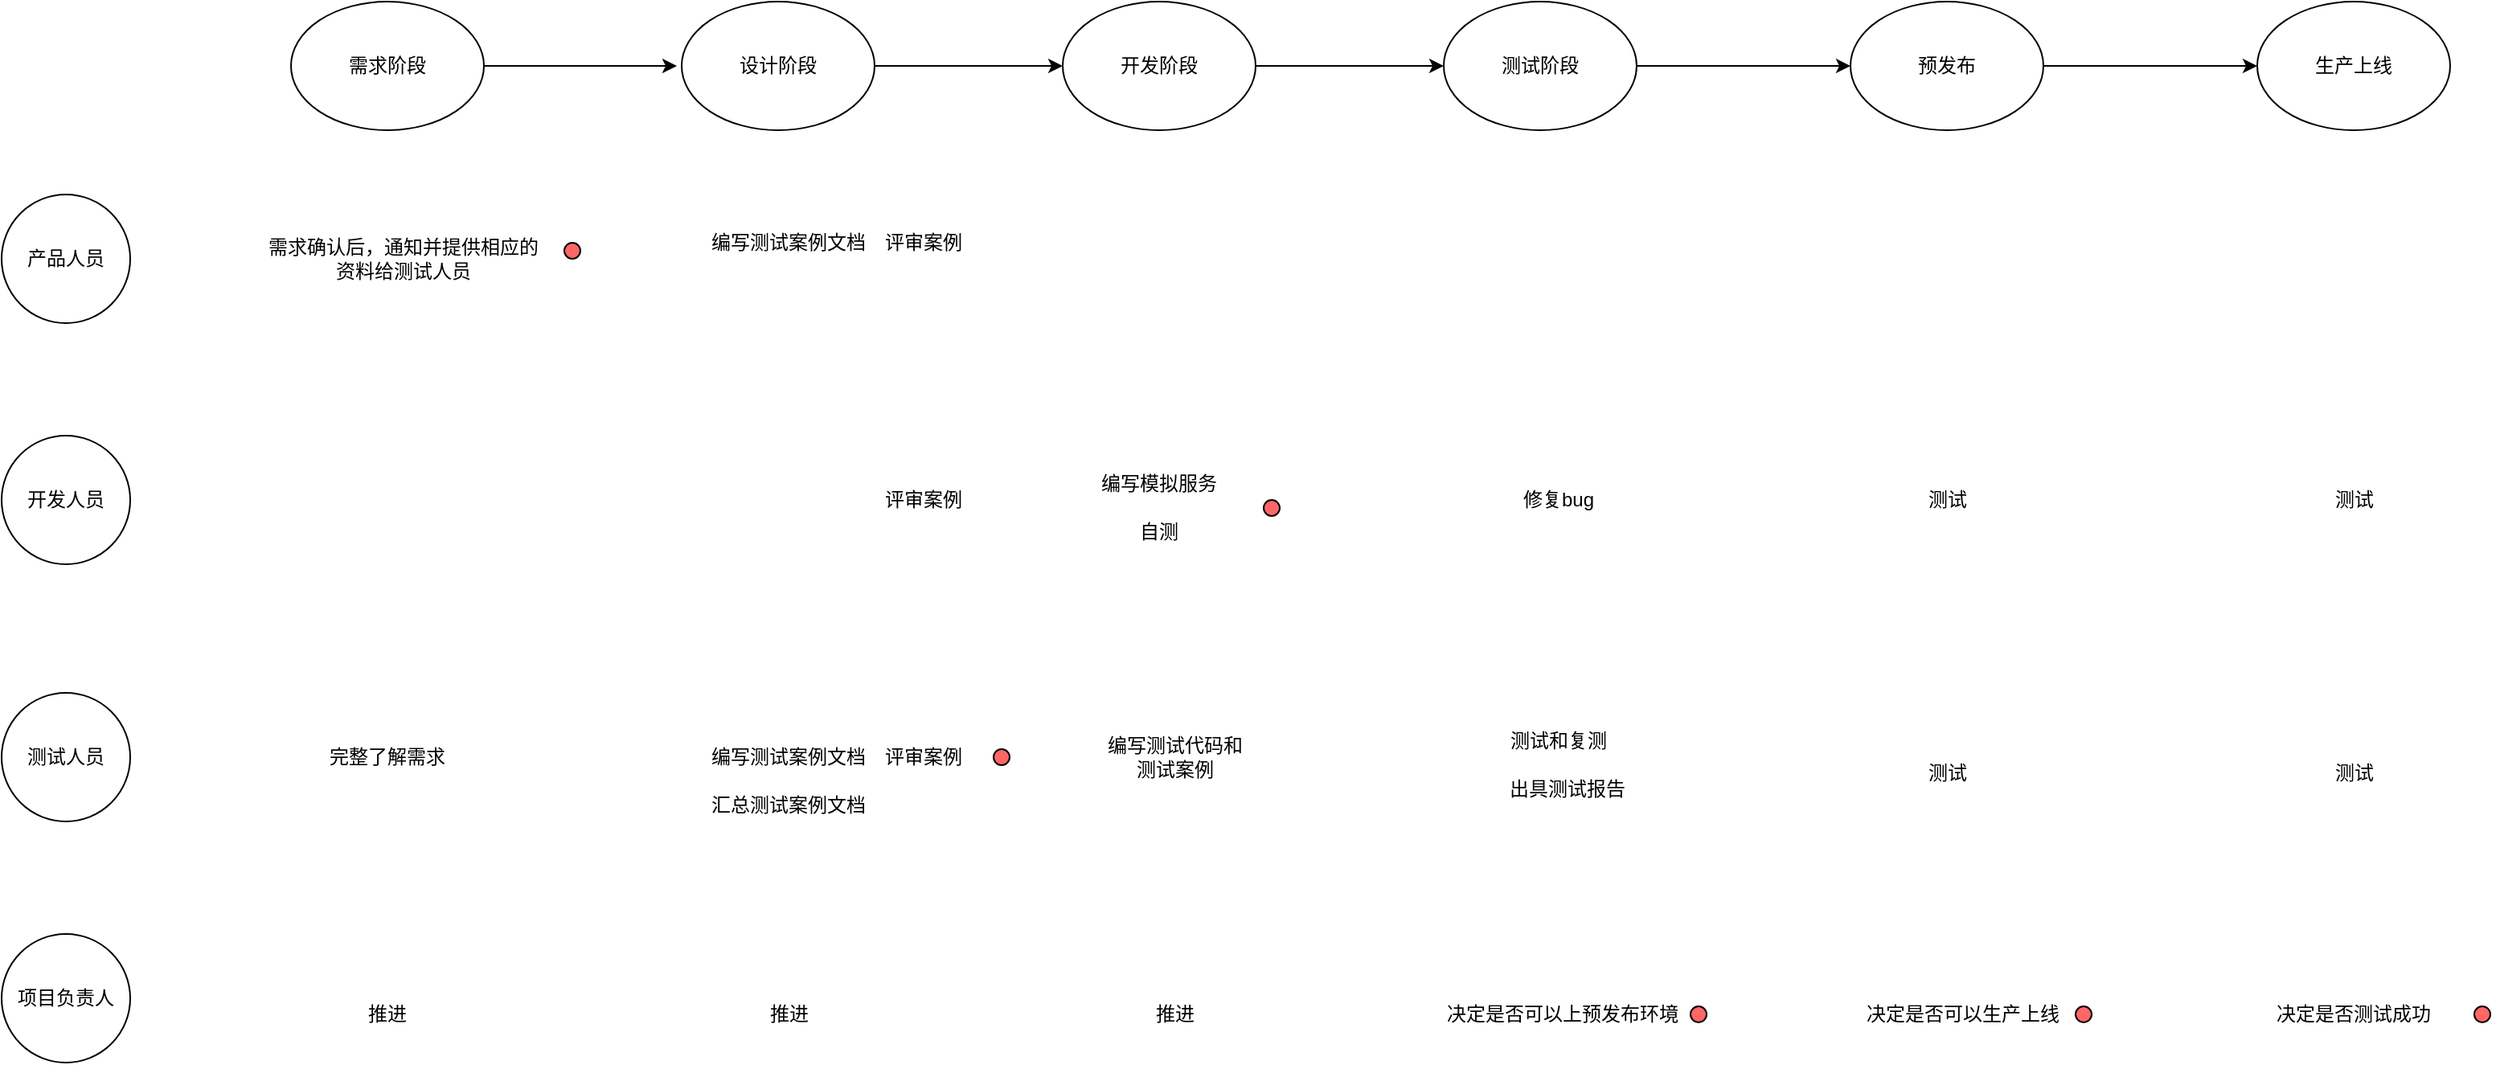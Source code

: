 <mxfile pages="1" version="11.2.4" type="github"><diagram id="RZGHisPl-Ho_cwkZXZtR" name="Page-1"><mxGraphModel dx="1773" dy="567" grid="1" gridSize="10" guides="1" tooltips="1" connect="1" arrows="1" fold="1" page="1" pageScale="1" pageWidth="827" pageHeight="1169" math="0" shadow="0"><root><mxCell id="0"/><mxCell id="1" parent="0"/><mxCell id="1zCBoOZ4B8CErRzClo7j-40" style="edgeStyle=orthogonalEdgeStyle;rounded=0;orthogonalLoop=1;jettySize=auto;html=1;" edge="1" parent="1" source="1zCBoOZ4B8CErRzClo7j-1"><mxGeometry relative="1" as="geometry"><mxPoint x="350" y="90" as="targetPoint"/></mxGeometry></mxCell><mxCell id="1zCBoOZ4B8CErRzClo7j-1" value="需求阶段" style="ellipse;whiteSpace=wrap;html=1;" vertex="1" parent="1"><mxGeometry x="110" y="50" width="120" height="80" as="geometry"/></mxCell><mxCell id="1zCBoOZ4B8CErRzClo7j-41" style="edgeStyle=orthogonalEdgeStyle;rounded=0;orthogonalLoop=1;jettySize=auto;html=1;entryX=0;entryY=0.5;entryDx=0;entryDy=0;" edge="1" parent="1" source="1zCBoOZ4B8CErRzClo7j-2" target="1zCBoOZ4B8CErRzClo7j-3"><mxGeometry relative="1" as="geometry"/></mxCell><mxCell id="1zCBoOZ4B8CErRzClo7j-2" value="设计阶段" style="ellipse;whiteSpace=wrap;html=1;" vertex="1" parent="1"><mxGeometry x="353" y="50" width="120" height="80" as="geometry"/></mxCell><mxCell id="1zCBoOZ4B8CErRzClo7j-42" style="edgeStyle=orthogonalEdgeStyle;rounded=0;orthogonalLoop=1;jettySize=auto;html=1;entryX=0;entryY=0.5;entryDx=0;entryDy=0;" edge="1" parent="1" source="1zCBoOZ4B8CErRzClo7j-3" target="1zCBoOZ4B8CErRzClo7j-4"><mxGeometry relative="1" as="geometry"/></mxCell><mxCell id="1zCBoOZ4B8CErRzClo7j-3" value="开发阶段" style="ellipse;whiteSpace=wrap;html=1;" vertex="1" parent="1"><mxGeometry x="590" y="50" width="120" height="80" as="geometry"/></mxCell><mxCell id="1zCBoOZ4B8CErRzClo7j-43" style="edgeStyle=orthogonalEdgeStyle;rounded=0;orthogonalLoop=1;jettySize=auto;html=1;entryX=0;entryY=0.5;entryDx=0;entryDy=0;" edge="1" parent="1" source="1zCBoOZ4B8CErRzClo7j-4" target="1zCBoOZ4B8CErRzClo7j-5"><mxGeometry relative="1" as="geometry"/></mxCell><mxCell id="1zCBoOZ4B8CErRzClo7j-4" value="测试阶段" style="ellipse;whiteSpace=wrap;html=1;" vertex="1" parent="1"><mxGeometry x="827" y="50" width="120" height="80" as="geometry"/></mxCell><mxCell id="1zCBoOZ4B8CErRzClo7j-44" style="edgeStyle=orthogonalEdgeStyle;rounded=0;orthogonalLoop=1;jettySize=auto;html=1;" edge="1" parent="1" source="1zCBoOZ4B8CErRzClo7j-5" target="1zCBoOZ4B8CErRzClo7j-6"><mxGeometry relative="1" as="geometry"/></mxCell><mxCell id="1zCBoOZ4B8CErRzClo7j-5" value="预发布" style="ellipse;whiteSpace=wrap;html=1;" vertex="1" parent="1"><mxGeometry x="1080" y="50" width="120" height="80" as="geometry"/></mxCell><mxCell id="1zCBoOZ4B8CErRzClo7j-6" value="生产上线" style="ellipse;whiteSpace=wrap;html=1;" vertex="1" parent="1"><mxGeometry x="1333" y="50" width="120" height="80" as="geometry"/></mxCell><mxCell id="1zCBoOZ4B8CErRzClo7j-7" value="产品人员" style="ellipse;whiteSpace=wrap;html=1;aspect=fixed;" vertex="1" parent="1"><mxGeometry x="-70" y="170" width="80" height="80" as="geometry"/></mxCell><mxCell id="1zCBoOZ4B8CErRzClo7j-8" value="开发人员" style="ellipse;whiteSpace=wrap;html=1;aspect=fixed;" vertex="1" parent="1"><mxGeometry x="-70" y="320" width="80" height="80" as="geometry"/></mxCell><mxCell id="1zCBoOZ4B8CErRzClo7j-9" value="测试人员" style="ellipse;whiteSpace=wrap;html=1;aspect=fixed;" vertex="1" parent="1"><mxGeometry x="-70" y="480" width="80" height="80" as="geometry"/></mxCell><mxCell id="1zCBoOZ4B8CErRzClo7j-11" value="需求确认后，通知并提供相应的资料给测试人员" style="text;html=1;strokeColor=none;fillColor=none;align=center;verticalAlign=middle;whiteSpace=wrap;rounded=0;" vertex="1" parent="1"><mxGeometry x="90" y="200" width="180" height="20" as="geometry"/></mxCell><mxCell id="1zCBoOZ4B8CErRzClo7j-14" value="完整了解需求" style="text;html=1;strokeColor=none;fillColor=none;align=center;verticalAlign=middle;whiteSpace=wrap;rounded=0;" vertex="1" parent="1"><mxGeometry x="80" y="510" width="180" height="20" as="geometry"/></mxCell><mxCell id="1zCBoOZ4B8CErRzClo7j-15" value="编写测试案例文档" style="text;html=1;strokeColor=none;fillColor=none;align=center;verticalAlign=middle;whiteSpace=wrap;rounded=0;" vertex="1" parent="1"><mxGeometry x="366" y="190" width="107" height="20" as="geometry"/></mxCell><mxCell id="1zCBoOZ4B8CErRzClo7j-16" value="编写测试案例文档" style="text;html=1;strokeColor=none;fillColor=none;align=center;verticalAlign=middle;whiteSpace=wrap;rounded=0;" vertex="1" parent="1"><mxGeometry x="366" y="510" width="107" height="20" as="geometry"/></mxCell><mxCell id="1zCBoOZ4B8CErRzClo7j-18" value="评审案例" style="text;html=1;strokeColor=none;fillColor=none;align=center;verticalAlign=middle;whiteSpace=wrap;rounded=0;" vertex="1" parent="1"><mxGeometry x="450" y="350" width="107" height="20" as="geometry"/></mxCell><mxCell id="1zCBoOZ4B8CErRzClo7j-19" value="评审案例" style="text;html=1;strokeColor=none;fillColor=none;align=center;verticalAlign=middle;whiteSpace=wrap;rounded=0;" vertex="1" parent="1"><mxGeometry x="450" y="190" width="107" height="20" as="geometry"/></mxCell><mxCell id="1zCBoOZ4B8CErRzClo7j-20" value="评审案例" style="text;html=1;strokeColor=none;fillColor=none;align=center;verticalAlign=middle;whiteSpace=wrap;rounded=0;" vertex="1" parent="1"><mxGeometry x="450" y="510" width="107" height="20" as="geometry"/></mxCell><mxCell id="1zCBoOZ4B8CErRzClo7j-23" value="编写模拟服务&lt;br&gt;" style="text;html=1;strokeColor=none;fillColor=none;align=center;verticalAlign=middle;whiteSpace=wrap;rounded=0;" vertex="1" parent="1"><mxGeometry x="605" y="340" width="90" height="20" as="geometry"/></mxCell><mxCell id="1zCBoOZ4B8CErRzClo7j-24" value="自测" style="text;html=1;strokeColor=none;fillColor=none;align=center;verticalAlign=middle;whiteSpace=wrap;rounded=0;" vertex="1" parent="1"><mxGeometry x="605" y="370" width="90" height="20" as="geometry"/></mxCell><mxCell id="1zCBoOZ4B8CErRzClo7j-25" value="编写测试代码和测试案例" style="text;html=1;strokeColor=none;fillColor=none;align=center;verticalAlign=middle;whiteSpace=wrap;rounded=0;" vertex="1" parent="1"><mxGeometry x="615" y="510" width="90" height="20" as="geometry"/></mxCell><mxCell id="1zCBoOZ4B8CErRzClo7j-26" value="修复bug" style="text;html=1;strokeColor=none;fillColor=none;align=center;verticalAlign=middle;whiteSpace=wrap;rounded=0;" vertex="1" parent="1"><mxGeometry x="867" y="350" width="63" height="20" as="geometry"/></mxCell><mxCell id="1zCBoOZ4B8CErRzClo7j-27" value="测试和复测" style="text;html=1;strokeColor=none;fillColor=none;align=center;verticalAlign=middle;whiteSpace=wrap;rounded=0;" vertex="1" parent="1"><mxGeometry x="863" y="500" width="71" height="20" as="geometry"/></mxCell><mxCell id="1zCBoOZ4B8CErRzClo7j-38" value="出具测试报告" style="text;html=1;strokeColor=none;fillColor=none;align=center;verticalAlign=middle;whiteSpace=wrap;rounded=0;" vertex="1" parent="1"><mxGeometry x="862.5" y="530" width="82" height="20" as="geometry"/></mxCell><mxCell id="1zCBoOZ4B8CErRzClo7j-39" value="汇总测试案例文档" style="text;html=1;strokeColor=none;fillColor=none;align=center;verticalAlign=middle;whiteSpace=wrap;rounded=0;" vertex="1" parent="1"><mxGeometry x="366" y="540" width="107" height="20" as="geometry"/></mxCell><mxCell id="1zCBoOZ4B8CErRzClo7j-46" value="" style="ellipse;whiteSpace=wrap;html=1;aspect=fixed;fillColor=#FF6666;" vertex="1" parent="1"><mxGeometry x="280" y="200" width="10" height="10" as="geometry"/></mxCell><mxCell id="1zCBoOZ4B8CErRzClo7j-48" value="" style="ellipse;whiteSpace=wrap;html=1;aspect=fixed;fillColor=#FF6666;" vertex="1" parent="1"><mxGeometry x="547" y="515" width="10" height="10" as="geometry"/></mxCell><mxCell id="1zCBoOZ4B8CErRzClo7j-49" value="" style="ellipse;whiteSpace=wrap;html=1;aspect=fixed;fillColor=#FF6666;" vertex="1" parent="1"><mxGeometry x="715" y="360" width="10" height="10" as="geometry"/></mxCell><mxCell id="1zCBoOZ4B8CErRzClo7j-51" value="" style="ellipse;whiteSpace=wrap;html=1;aspect=fixed;fillColor=#FF6666;" vertex="1" parent="1"><mxGeometry x="980.5" y="675" width="10" height="10" as="geometry"/></mxCell><mxCell id="1zCBoOZ4B8CErRzClo7j-52" value="" style="ellipse;whiteSpace=wrap;html=1;aspect=fixed;fillColor=#FF6666;" vertex="1" parent="1"><mxGeometry x="1220" y="675" width="10" height="10" as="geometry"/></mxCell><mxCell id="1zCBoOZ4B8CErRzClo7j-55" value="项目负责人" style="ellipse;whiteSpace=wrap;html=1;aspect=fixed;" vertex="1" parent="1"><mxGeometry x="-70" y="630" width="80" height="80" as="geometry"/></mxCell><mxCell id="1zCBoOZ4B8CErRzClo7j-56" value="推进" style="text;html=1;strokeColor=none;fillColor=none;align=center;verticalAlign=middle;whiteSpace=wrap;rounded=0;" vertex="1" parent="1"><mxGeometry x="80" y="670" width="180" height="20" as="geometry"/></mxCell><mxCell id="1zCBoOZ4B8CErRzClo7j-57" value="推进" style="text;html=1;strokeColor=none;fillColor=none;align=center;verticalAlign=middle;whiteSpace=wrap;rounded=0;" vertex="1" parent="1"><mxGeometry x="329.5" y="670" width="180" height="20" as="geometry"/></mxCell><mxCell id="1zCBoOZ4B8CErRzClo7j-58" value="推进" style="text;html=1;strokeColor=none;fillColor=none;align=center;verticalAlign=middle;whiteSpace=wrap;rounded=0;" vertex="1" parent="1"><mxGeometry x="570" y="670" width="180" height="20" as="geometry"/></mxCell><mxCell id="1zCBoOZ4B8CErRzClo7j-59" value="决定是否可以上预发布环境" style="text;html=1;strokeColor=none;fillColor=none;align=center;verticalAlign=middle;whiteSpace=wrap;rounded=0;" vertex="1" parent="1"><mxGeometry x="810.5" y="670" width="180" height="20" as="geometry"/></mxCell><mxCell id="1zCBoOZ4B8CErRzClo7j-60" value="决定是否可以生产上线" style="text;html=1;strokeColor=none;fillColor=none;align=center;verticalAlign=middle;whiteSpace=wrap;rounded=0;" vertex="1" parent="1"><mxGeometry x="1060" y="670" width="180" height="20" as="geometry"/></mxCell><mxCell id="1zCBoOZ4B8CErRzClo7j-61" value="测试" style="text;html=1;strokeColor=none;fillColor=none;align=center;verticalAlign=middle;whiteSpace=wrap;rounded=0;" vertex="1" parent="1"><mxGeometry x="1104.5" y="350" width="71" height="20" as="geometry"/></mxCell><mxCell id="1zCBoOZ4B8CErRzClo7j-62" value="测试" style="text;html=1;strokeColor=none;fillColor=none;align=center;verticalAlign=middle;whiteSpace=wrap;rounded=0;" vertex="1" parent="1"><mxGeometry x="1104.5" y="520" width="71" height="20" as="geometry"/></mxCell><mxCell id="1zCBoOZ4B8CErRzClo7j-63" value="测试" style="text;html=1;strokeColor=none;fillColor=none;align=center;verticalAlign=middle;whiteSpace=wrap;rounded=0;" vertex="1" parent="1"><mxGeometry x="1357.5" y="350" width="71" height="20" as="geometry"/></mxCell><mxCell id="1zCBoOZ4B8CErRzClo7j-64" value="测试" style="text;html=1;strokeColor=none;fillColor=none;align=center;verticalAlign=middle;whiteSpace=wrap;rounded=0;" vertex="1" parent="1"><mxGeometry x="1357.5" y="520" width="71" height="20" as="geometry"/></mxCell><mxCell id="1zCBoOZ4B8CErRzClo7j-65" value="决定是否测试成功" style="text;html=1;strokeColor=none;fillColor=none;align=center;verticalAlign=middle;whiteSpace=wrap;rounded=0;" vertex="1" parent="1"><mxGeometry x="1303" y="670" width="180" height="20" as="geometry"/></mxCell><mxCell id="1zCBoOZ4B8CErRzClo7j-66" value="" style="ellipse;whiteSpace=wrap;html=1;aspect=fixed;fillColor=#FF6666;" vertex="1" parent="1"><mxGeometry x="1468" y="675" width="10" height="10" as="geometry"/></mxCell></root></mxGraphModel></diagram></mxfile>